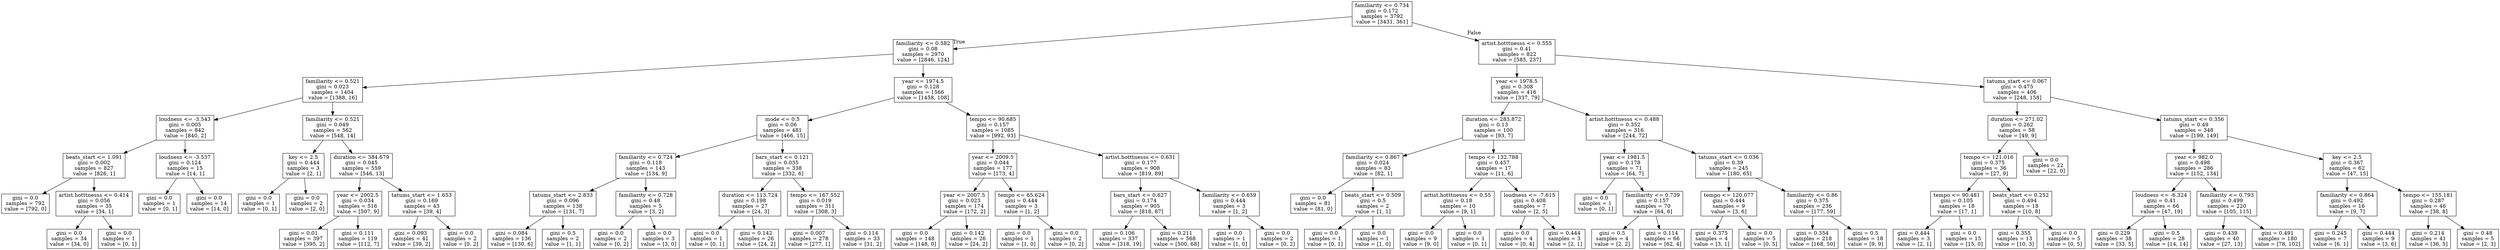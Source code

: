 digraph Tree {
node [shape=box] ;
0 [label="familiarity <= 0.734\ngini = 0.172\nsamples = 3792\nvalue = [3431, 361]"] ;
1 [label="familiarity <= 0.582\ngini = 0.08\nsamples = 2970\nvalue = [2846, 124]"] ;
0 -> 1 [labeldistance=2.5, labelangle=45, headlabel="True"] ;
2 [label="familiarity <= 0.521\ngini = 0.023\nsamples = 1404\nvalue = [1388, 16]"] ;
1 -> 2 ;
3 [label="loudness <= -3.543\ngini = 0.005\nsamples = 842\nvalue = [840, 2]"] ;
2 -> 3 ;
4 [label="beats_start <= 1.091\ngini = 0.002\nsamples = 827\nvalue = [826, 1]"] ;
3 -> 4 ;
5 [label="gini = 0.0\nsamples = 792\nvalue = [792, 0]"] ;
4 -> 5 ;
6 [label="artist.hotttnesss <= 0.414\ngini = 0.056\nsamples = 35\nvalue = [34, 1]"] ;
4 -> 6 ;
7 [label="gini = 0.0\nsamples = 34\nvalue = [34, 0]"] ;
6 -> 7 ;
8 [label="gini = 0.0\nsamples = 1\nvalue = [0, 1]"] ;
6 -> 8 ;
9 [label="loudness <= -3.537\ngini = 0.124\nsamples = 15\nvalue = [14, 1]"] ;
3 -> 9 ;
10 [label="gini = 0.0\nsamples = 1\nvalue = [0, 1]"] ;
9 -> 10 ;
11 [label="gini = 0.0\nsamples = 14\nvalue = [14, 0]"] ;
9 -> 11 ;
12 [label="familiarity <= 0.521\ngini = 0.049\nsamples = 562\nvalue = [548, 14]"] ;
2 -> 12 ;
13 [label="key <= 2.5\ngini = 0.444\nsamples = 3\nvalue = [2, 1]"] ;
12 -> 13 ;
14 [label="gini = 0.0\nsamples = 1\nvalue = [0, 1]"] ;
13 -> 14 ;
15 [label="gini = 0.0\nsamples = 2\nvalue = [2, 0]"] ;
13 -> 15 ;
16 [label="duration <= 384.679\ngini = 0.045\nsamples = 559\nvalue = [546, 13]"] ;
12 -> 16 ;
17 [label="year <= 2002.5\ngini = 0.034\nsamples = 516\nvalue = [507, 9]"] ;
16 -> 17 ;
18 [label="gini = 0.01\nsamples = 397\nvalue = [395, 2]"] ;
17 -> 18 ;
19 [label="gini = 0.111\nsamples = 119\nvalue = [112, 7]"] ;
17 -> 19 ;
20 [label="tatums_start <= 1.653\ngini = 0.169\nsamples = 43\nvalue = [39, 4]"] ;
16 -> 20 ;
21 [label="gini = 0.093\nsamples = 41\nvalue = [39, 2]"] ;
20 -> 21 ;
22 [label="gini = 0.0\nsamples = 2\nvalue = [0, 2]"] ;
20 -> 22 ;
23 [label="year <= 1974.5\ngini = 0.128\nsamples = 1566\nvalue = [1458, 108]"] ;
1 -> 23 ;
24 [label="mode <= 0.5\ngini = 0.06\nsamples = 481\nvalue = [466, 15]"] ;
23 -> 24 ;
25 [label="familiarity <= 0.724\ngini = 0.118\nsamples = 143\nvalue = [134, 9]"] ;
24 -> 25 ;
26 [label="tatums_start <= 2.833\ngini = 0.096\nsamples = 138\nvalue = [131, 7]"] ;
25 -> 26 ;
27 [label="gini = 0.084\nsamples = 136\nvalue = [130, 6]"] ;
26 -> 27 ;
28 [label="gini = 0.5\nsamples = 2\nvalue = [1, 1]"] ;
26 -> 28 ;
29 [label="familiarity <= 0.728\ngini = 0.48\nsamples = 5\nvalue = [3, 2]"] ;
25 -> 29 ;
30 [label="gini = 0.0\nsamples = 2\nvalue = [0, 2]"] ;
29 -> 30 ;
31 [label="gini = 0.0\nsamples = 3\nvalue = [3, 0]"] ;
29 -> 31 ;
32 [label="bars_start <= 0.121\ngini = 0.035\nsamples = 338\nvalue = [332, 6]"] ;
24 -> 32 ;
33 [label="duration <= 113.724\ngini = 0.198\nsamples = 27\nvalue = [24, 3]"] ;
32 -> 33 ;
34 [label="gini = 0.0\nsamples = 1\nvalue = [0, 1]"] ;
33 -> 34 ;
35 [label="gini = 0.142\nsamples = 26\nvalue = [24, 2]"] ;
33 -> 35 ;
36 [label="tempo <= 167.552\ngini = 0.019\nsamples = 311\nvalue = [308, 3]"] ;
32 -> 36 ;
37 [label="gini = 0.007\nsamples = 278\nvalue = [277, 1]"] ;
36 -> 37 ;
38 [label="gini = 0.114\nsamples = 33\nvalue = [31, 2]"] ;
36 -> 38 ;
39 [label="tempo <= 90.685\ngini = 0.157\nsamples = 1085\nvalue = [992, 93]"] ;
23 -> 39 ;
40 [label="year <= 2009.5\ngini = 0.044\nsamples = 177\nvalue = [173, 4]"] ;
39 -> 40 ;
41 [label="year <= 2007.5\ngini = 0.023\nsamples = 174\nvalue = [172, 2]"] ;
40 -> 41 ;
42 [label="gini = 0.0\nsamples = 148\nvalue = [148, 0]"] ;
41 -> 42 ;
43 [label="gini = 0.142\nsamples = 26\nvalue = [24, 2]"] ;
41 -> 43 ;
44 [label="tempo <= 65.624\ngini = 0.444\nsamples = 3\nvalue = [1, 2]"] ;
40 -> 44 ;
45 [label="gini = 0.0\nsamples = 1\nvalue = [1, 0]"] ;
44 -> 45 ;
46 [label="gini = 0.0\nsamples = 2\nvalue = [0, 2]"] ;
44 -> 46 ;
47 [label="artist.hotttnesss <= 0.631\ngini = 0.177\nsamples = 908\nvalue = [819, 89]"] ;
39 -> 47 ;
48 [label="bars_start <= 0.627\ngini = 0.174\nsamples = 905\nvalue = [818, 87]"] ;
47 -> 48 ;
49 [label="gini = 0.106\nsamples = 337\nvalue = [318, 19]"] ;
48 -> 49 ;
50 [label="gini = 0.211\nsamples = 568\nvalue = [500, 68]"] ;
48 -> 50 ;
51 [label="familiarity <= 0.659\ngini = 0.444\nsamples = 3\nvalue = [1, 2]"] ;
47 -> 51 ;
52 [label="gini = 0.0\nsamples = 1\nvalue = [1, 0]"] ;
51 -> 52 ;
53 [label="gini = 0.0\nsamples = 2\nvalue = [0, 2]"] ;
51 -> 53 ;
54 [label="artist.hotttnesss <= 0.555\ngini = 0.41\nsamples = 822\nvalue = [585, 237]"] ;
0 -> 54 [labeldistance=2.5, labelangle=-45, headlabel="False"] ;
55 [label="year <= 1978.5\ngini = 0.308\nsamples = 416\nvalue = [337, 79]"] ;
54 -> 55 ;
56 [label="duration <= 283.872\ngini = 0.13\nsamples = 100\nvalue = [93, 7]"] ;
55 -> 56 ;
57 [label="familiarity <= 0.867\ngini = 0.024\nsamples = 83\nvalue = [82, 1]"] ;
56 -> 57 ;
58 [label="gini = 0.0\nsamples = 81\nvalue = [81, 0]"] ;
57 -> 58 ;
59 [label="beats_start <= 0.509\ngini = 0.5\nsamples = 2\nvalue = [1, 1]"] ;
57 -> 59 ;
60 [label="gini = 0.0\nsamples = 1\nvalue = [0, 1]"] ;
59 -> 60 ;
61 [label="gini = 0.0\nsamples = 1\nvalue = [1, 0]"] ;
59 -> 61 ;
62 [label="tempo <= 132.788\ngini = 0.457\nsamples = 17\nvalue = [11, 6]"] ;
56 -> 62 ;
63 [label="artist.hotttnesss <= 0.55\ngini = 0.18\nsamples = 10\nvalue = [9, 1]"] ;
62 -> 63 ;
64 [label="gini = 0.0\nsamples = 9\nvalue = [9, 0]"] ;
63 -> 64 ;
65 [label="gini = 0.0\nsamples = 1\nvalue = [0, 1]"] ;
63 -> 65 ;
66 [label="loudness <= -7.615\ngini = 0.408\nsamples = 7\nvalue = [2, 5]"] ;
62 -> 66 ;
67 [label="gini = 0.0\nsamples = 4\nvalue = [0, 4]"] ;
66 -> 67 ;
68 [label="gini = 0.444\nsamples = 3\nvalue = [2, 1]"] ;
66 -> 68 ;
69 [label="artist.hotttnesss <= 0.488\ngini = 0.352\nsamples = 316\nvalue = [244, 72]"] ;
55 -> 69 ;
70 [label="year <= 1981.5\ngini = 0.178\nsamples = 71\nvalue = [64, 7]"] ;
69 -> 70 ;
71 [label="gini = 0.0\nsamples = 1\nvalue = [0, 1]"] ;
70 -> 71 ;
72 [label="familiarity <= 0.739\ngini = 0.157\nsamples = 70\nvalue = [64, 6]"] ;
70 -> 72 ;
73 [label="gini = 0.5\nsamples = 4\nvalue = [2, 2]"] ;
72 -> 73 ;
74 [label="gini = 0.114\nsamples = 66\nvalue = [62, 4]"] ;
72 -> 74 ;
75 [label="tatums_start <= 0.036\ngini = 0.39\nsamples = 245\nvalue = [180, 65]"] ;
69 -> 75 ;
76 [label="tempo <= 120.077\ngini = 0.444\nsamples = 9\nvalue = [3, 6]"] ;
75 -> 76 ;
77 [label="gini = 0.375\nsamples = 4\nvalue = [3, 1]"] ;
76 -> 77 ;
78 [label="gini = 0.0\nsamples = 5\nvalue = [0, 5]"] ;
76 -> 78 ;
79 [label="familiarity <= 0.86\ngini = 0.375\nsamples = 236\nvalue = [177, 59]"] ;
75 -> 79 ;
80 [label="gini = 0.354\nsamples = 218\nvalue = [168, 50]"] ;
79 -> 80 ;
81 [label="gini = 0.5\nsamples = 18\nvalue = [9, 9]"] ;
79 -> 81 ;
82 [label="tatums_start <= 0.067\ngini = 0.475\nsamples = 406\nvalue = [248, 158]"] ;
54 -> 82 ;
83 [label="duration <= 271.02\ngini = 0.262\nsamples = 58\nvalue = [49, 9]"] ;
82 -> 83 ;
84 [label="tempo <= 121.016\ngini = 0.375\nsamples = 36\nvalue = [27, 9]"] ;
83 -> 84 ;
85 [label="tempo <= 90.481\ngini = 0.105\nsamples = 18\nvalue = [17, 1]"] ;
84 -> 85 ;
86 [label="gini = 0.444\nsamples = 3\nvalue = [2, 1]"] ;
85 -> 86 ;
87 [label="gini = 0.0\nsamples = 15\nvalue = [15, 0]"] ;
85 -> 87 ;
88 [label="beats_start <= 0.252\ngini = 0.494\nsamples = 18\nvalue = [10, 8]"] ;
84 -> 88 ;
89 [label="gini = 0.355\nsamples = 13\nvalue = [10, 3]"] ;
88 -> 89 ;
90 [label="gini = 0.0\nsamples = 5\nvalue = [0, 5]"] ;
88 -> 90 ;
91 [label="gini = 0.0\nsamples = 22\nvalue = [22, 0]"] ;
83 -> 91 ;
92 [label="tatums_start <= 0.356\ngini = 0.49\nsamples = 348\nvalue = [199, 149]"] ;
82 -> 92 ;
93 [label="year <= 982.0\ngini = 0.498\nsamples = 286\nvalue = [152, 134]"] ;
92 -> 93 ;
94 [label="loudness <= -6.324\ngini = 0.41\nsamples = 66\nvalue = [47, 19]"] ;
93 -> 94 ;
95 [label="gini = 0.229\nsamples = 38\nvalue = [33, 5]"] ;
94 -> 95 ;
96 [label="gini = 0.5\nsamples = 28\nvalue = [14, 14]"] ;
94 -> 96 ;
97 [label="familiarity <= 0.793\ngini = 0.499\nsamples = 220\nvalue = [105, 115]"] ;
93 -> 97 ;
98 [label="gini = 0.439\nsamples = 40\nvalue = [27, 13]"] ;
97 -> 98 ;
99 [label="gini = 0.491\nsamples = 180\nvalue = [78, 102]"] ;
97 -> 99 ;
100 [label="key <= 2.5\ngini = 0.367\nsamples = 62\nvalue = [47, 15]"] ;
92 -> 100 ;
101 [label="familiarity <= 0.864\ngini = 0.492\nsamples = 16\nvalue = [9, 7]"] ;
100 -> 101 ;
102 [label="gini = 0.245\nsamples = 7\nvalue = [6, 1]"] ;
101 -> 102 ;
103 [label="gini = 0.444\nsamples = 9\nvalue = [3, 6]"] ;
101 -> 103 ;
104 [label="tempo <= 155.181\ngini = 0.287\nsamples = 46\nvalue = [38, 8]"] ;
100 -> 104 ;
105 [label="gini = 0.214\nsamples = 41\nvalue = [36, 5]"] ;
104 -> 105 ;
106 [label="gini = 0.48\nsamples = 5\nvalue = [2, 3]"] ;
104 -> 106 ;
}